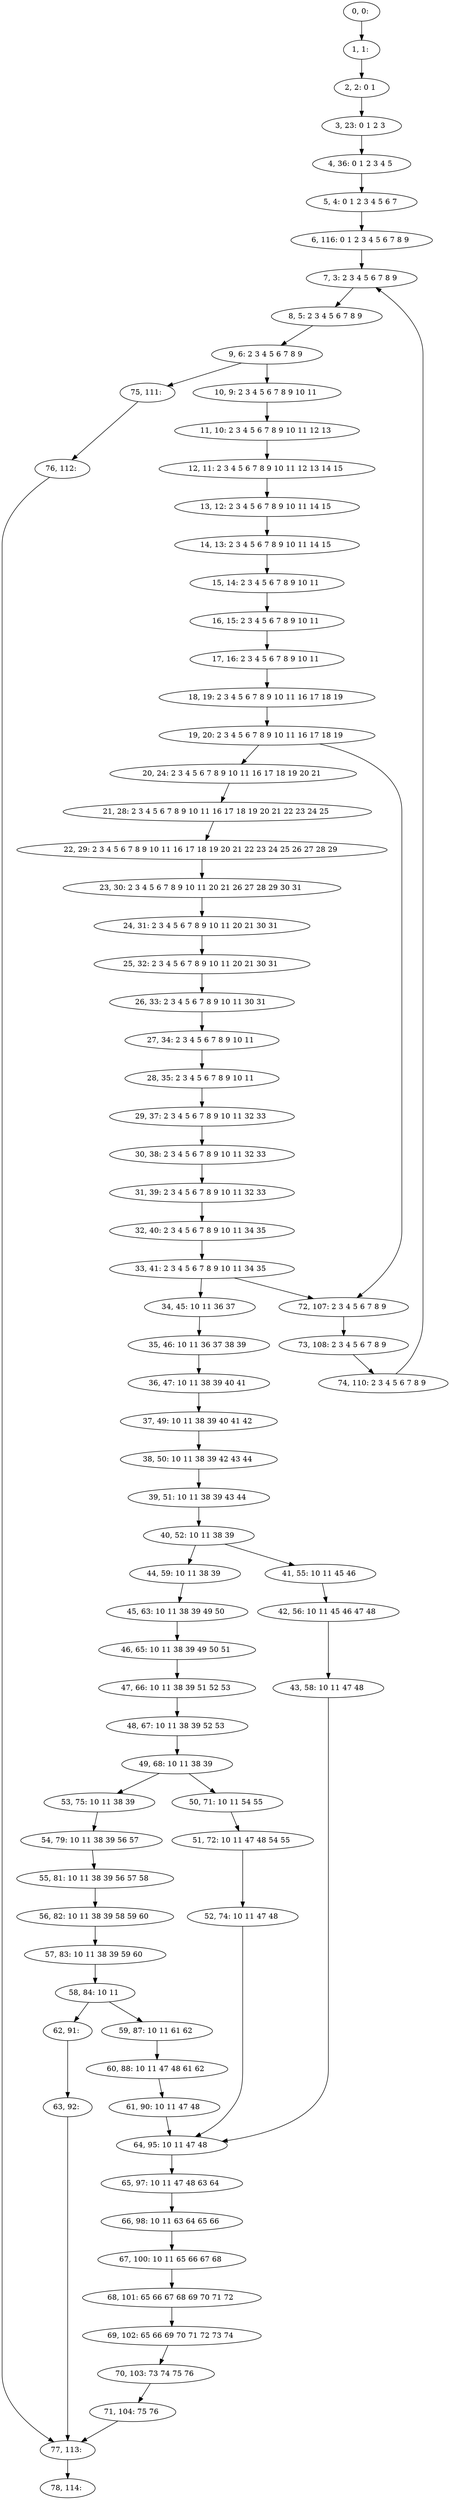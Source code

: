 digraph G {
0[label="0, 0: "];
1[label="1, 1: "];
2[label="2, 2: 0 1 "];
3[label="3, 23: 0 1 2 3 "];
4[label="4, 36: 0 1 2 3 4 5 "];
5[label="5, 4: 0 1 2 3 4 5 6 7 "];
6[label="6, 116: 0 1 2 3 4 5 6 7 8 9 "];
7[label="7, 3: 2 3 4 5 6 7 8 9 "];
8[label="8, 5: 2 3 4 5 6 7 8 9 "];
9[label="9, 6: 2 3 4 5 6 7 8 9 "];
10[label="10, 9: 2 3 4 5 6 7 8 9 10 11 "];
11[label="11, 10: 2 3 4 5 6 7 8 9 10 11 12 13 "];
12[label="12, 11: 2 3 4 5 6 7 8 9 10 11 12 13 14 15 "];
13[label="13, 12: 2 3 4 5 6 7 8 9 10 11 14 15 "];
14[label="14, 13: 2 3 4 5 6 7 8 9 10 11 14 15 "];
15[label="15, 14: 2 3 4 5 6 7 8 9 10 11 "];
16[label="16, 15: 2 3 4 5 6 7 8 9 10 11 "];
17[label="17, 16: 2 3 4 5 6 7 8 9 10 11 "];
18[label="18, 19: 2 3 4 5 6 7 8 9 10 11 16 17 18 19 "];
19[label="19, 20: 2 3 4 5 6 7 8 9 10 11 16 17 18 19 "];
20[label="20, 24: 2 3 4 5 6 7 8 9 10 11 16 17 18 19 20 21 "];
21[label="21, 28: 2 3 4 5 6 7 8 9 10 11 16 17 18 19 20 21 22 23 24 25 "];
22[label="22, 29: 2 3 4 5 6 7 8 9 10 11 16 17 18 19 20 21 22 23 24 25 26 27 28 29 "];
23[label="23, 30: 2 3 4 5 6 7 8 9 10 11 20 21 26 27 28 29 30 31 "];
24[label="24, 31: 2 3 4 5 6 7 8 9 10 11 20 21 30 31 "];
25[label="25, 32: 2 3 4 5 6 7 8 9 10 11 20 21 30 31 "];
26[label="26, 33: 2 3 4 5 6 7 8 9 10 11 30 31 "];
27[label="27, 34: 2 3 4 5 6 7 8 9 10 11 "];
28[label="28, 35: 2 3 4 5 6 7 8 9 10 11 "];
29[label="29, 37: 2 3 4 5 6 7 8 9 10 11 32 33 "];
30[label="30, 38: 2 3 4 5 6 7 8 9 10 11 32 33 "];
31[label="31, 39: 2 3 4 5 6 7 8 9 10 11 32 33 "];
32[label="32, 40: 2 3 4 5 6 7 8 9 10 11 34 35 "];
33[label="33, 41: 2 3 4 5 6 7 8 9 10 11 34 35 "];
34[label="34, 45: 10 11 36 37 "];
35[label="35, 46: 10 11 36 37 38 39 "];
36[label="36, 47: 10 11 38 39 40 41 "];
37[label="37, 49: 10 11 38 39 40 41 42 "];
38[label="38, 50: 10 11 38 39 42 43 44 "];
39[label="39, 51: 10 11 38 39 43 44 "];
40[label="40, 52: 10 11 38 39 "];
41[label="41, 55: 10 11 45 46 "];
42[label="42, 56: 10 11 45 46 47 48 "];
43[label="43, 58: 10 11 47 48 "];
44[label="44, 59: 10 11 38 39 "];
45[label="45, 63: 10 11 38 39 49 50 "];
46[label="46, 65: 10 11 38 39 49 50 51 "];
47[label="47, 66: 10 11 38 39 51 52 53 "];
48[label="48, 67: 10 11 38 39 52 53 "];
49[label="49, 68: 10 11 38 39 "];
50[label="50, 71: 10 11 54 55 "];
51[label="51, 72: 10 11 47 48 54 55 "];
52[label="52, 74: 10 11 47 48 "];
53[label="53, 75: 10 11 38 39 "];
54[label="54, 79: 10 11 38 39 56 57 "];
55[label="55, 81: 10 11 38 39 56 57 58 "];
56[label="56, 82: 10 11 38 39 58 59 60 "];
57[label="57, 83: 10 11 38 39 59 60 "];
58[label="58, 84: 10 11 "];
59[label="59, 87: 10 11 61 62 "];
60[label="60, 88: 10 11 47 48 61 62 "];
61[label="61, 90: 10 11 47 48 "];
62[label="62, 91: "];
63[label="63, 92: "];
64[label="64, 95: 10 11 47 48 "];
65[label="65, 97: 10 11 47 48 63 64 "];
66[label="66, 98: 10 11 63 64 65 66 "];
67[label="67, 100: 10 11 65 66 67 68 "];
68[label="68, 101: 65 66 67 68 69 70 71 72 "];
69[label="69, 102: 65 66 69 70 71 72 73 74 "];
70[label="70, 103: 73 74 75 76 "];
71[label="71, 104: 75 76 "];
72[label="72, 107: 2 3 4 5 6 7 8 9 "];
73[label="73, 108: 2 3 4 5 6 7 8 9 "];
74[label="74, 110: 2 3 4 5 6 7 8 9 "];
75[label="75, 111: "];
76[label="76, 112: "];
77[label="77, 113: "];
78[label="78, 114: "];
0->1 ;
1->2 ;
2->3 ;
3->4 ;
4->5 ;
5->6 ;
6->7 ;
7->8 ;
8->9 ;
9->10 ;
9->75 ;
10->11 ;
11->12 ;
12->13 ;
13->14 ;
14->15 ;
15->16 ;
16->17 ;
17->18 ;
18->19 ;
19->20 ;
19->72 ;
20->21 ;
21->22 ;
22->23 ;
23->24 ;
24->25 ;
25->26 ;
26->27 ;
27->28 ;
28->29 ;
29->30 ;
30->31 ;
31->32 ;
32->33 ;
33->34 ;
33->72 ;
34->35 ;
35->36 ;
36->37 ;
37->38 ;
38->39 ;
39->40 ;
40->41 ;
40->44 ;
41->42 ;
42->43 ;
43->64 ;
44->45 ;
45->46 ;
46->47 ;
47->48 ;
48->49 ;
49->50 ;
49->53 ;
50->51 ;
51->52 ;
52->64 ;
53->54 ;
54->55 ;
55->56 ;
56->57 ;
57->58 ;
58->59 ;
58->62 ;
59->60 ;
60->61 ;
61->64 ;
62->63 ;
63->77 ;
64->65 ;
65->66 ;
66->67 ;
67->68 ;
68->69 ;
69->70 ;
70->71 ;
71->77 ;
72->73 ;
73->74 ;
74->7 ;
75->76 ;
76->77 ;
77->78 ;
}

